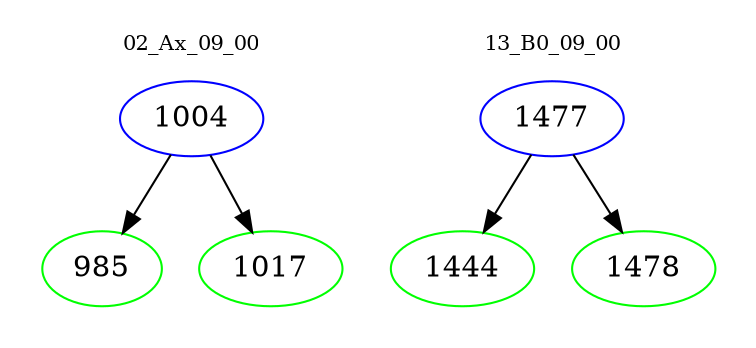digraph{
subgraph cluster_0 {
color = white
label = "02_Ax_09_00";
fontsize=10;
T0_1004 [label="1004", color="blue"]
T0_1004 -> T0_985 [color="black"]
T0_985 [label="985", color="green"]
T0_1004 -> T0_1017 [color="black"]
T0_1017 [label="1017", color="green"]
}
subgraph cluster_1 {
color = white
label = "13_B0_09_00";
fontsize=10;
T1_1477 [label="1477", color="blue"]
T1_1477 -> T1_1444 [color="black"]
T1_1444 [label="1444", color="green"]
T1_1477 -> T1_1478 [color="black"]
T1_1478 [label="1478", color="green"]
}
}
